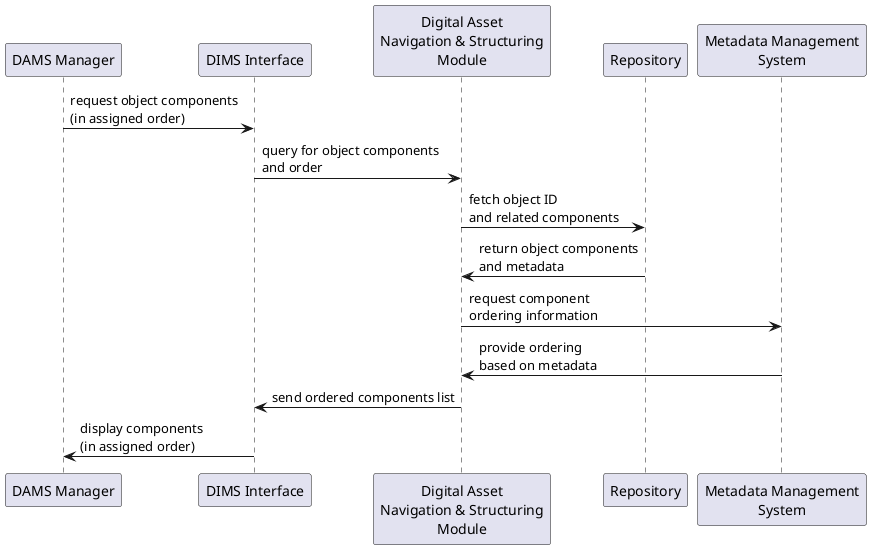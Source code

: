 @startuml
participant "DAMS Manager" as Manager
participant "DIMS Interface" as Interface
participant "Digital Asset\nNavigation & Structuring\nModule" as NavigationModule
participant "Repository" as Repo
participant "Metadata Management\nSystem" as Metadata

Manager -> Interface : request object components\n(in assigned order)
Interface -> NavigationModule : query for object components\nand order
NavigationModule -> Repo : fetch object ID\nand related components
Repo -> NavigationModule : return object components\nand metadata
NavigationModule -> Metadata : request component\nordering information
Metadata -> NavigationModule : provide ordering\nbased on metadata
NavigationModule -> Interface : send ordered components list
Interface -> Manager : display components\n(in assigned order)

@enduml
